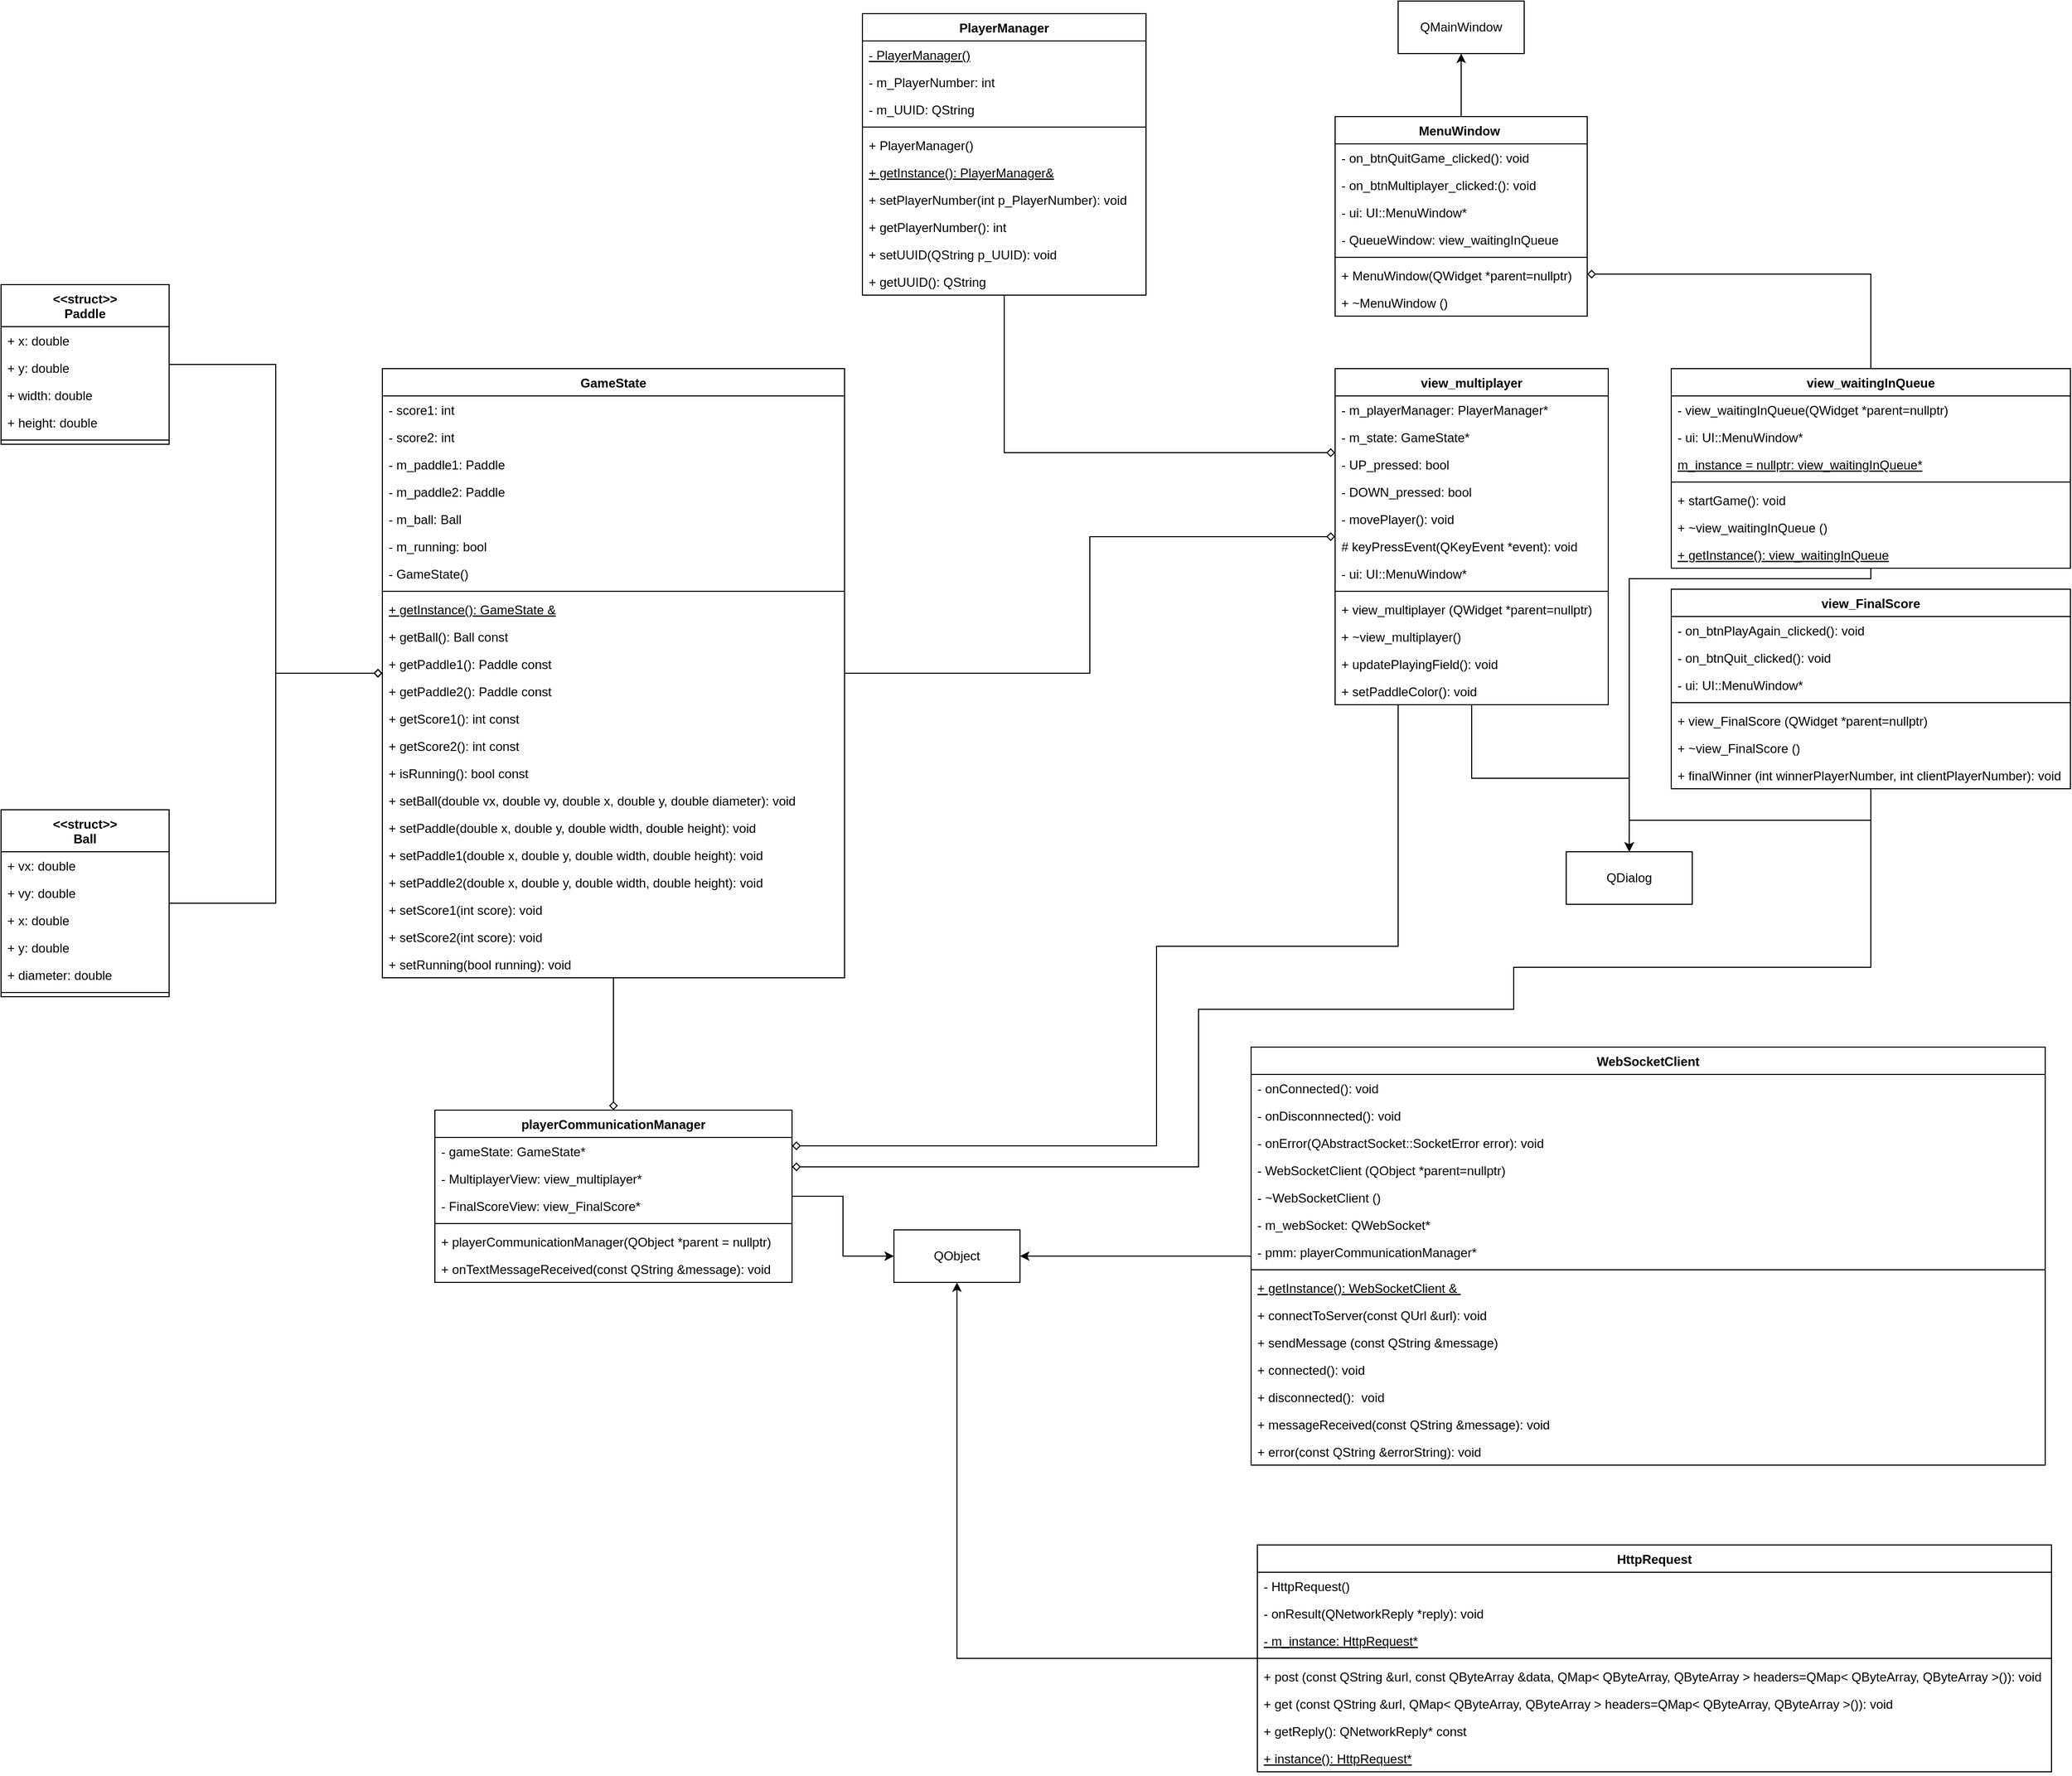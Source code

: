 <mxfile version="20.8.16" type="device"><diagram id="MP18VCLxFfBPVzHeUgNH" name="Seite-1"><mxGraphModel dx="5239" dy="5597" grid="1" gridSize="10" guides="1" tooltips="1" connect="1" arrows="1" fold="1" page="1" pageScale="1" pageWidth="827" pageHeight="1169" math="0" shadow="0"><root><mxCell id="0"/><mxCell id="1" parent="0"/><mxCell id="RMuAiVVjPHGUVaDekmuX-5" value="&lt;&lt;struct&gt;&gt;&#10;Ball" style="swimlane;fontStyle=1;align=center;verticalAlign=top;childLayout=stackLayout;horizontal=1;startSize=40;horizontalStack=0;resizeParent=1;resizeParentMax=0;resizeLast=0;collapsible=1;marginBottom=0;" parent="1" vertex="1"><mxGeometry x="-1420" y="-1570" width="160" height="178" as="geometry"/></mxCell><mxCell id="RMuAiVVjPHGUVaDekmuX-6" value="+ vx: double" style="text;strokeColor=none;fillColor=none;align=left;verticalAlign=top;spacingLeft=4;spacingRight=4;overflow=hidden;rotatable=0;points=[[0,0.5],[1,0.5]];portConstraint=eastwest;" parent="RMuAiVVjPHGUVaDekmuX-5" vertex="1"><mxGeometry y="40" width="160" height="26" as="geometry"/></mxCell><mxCell id="RMuAiVVjPHGUVaDekmuX-9" value="+ vy: double" style="text;strokeColor=none;fillColor=none;align=left;verticalAlign=top;spacingLeft=4;spacingRight=4;overflow=hidden;rotatable=0;points=[[0,0.5],[1,0.5]];portConstraint=eastwest;" parent="RMuAiVVjPHGUVaDekmuX-5" vertex="1"><mxGeometry y="66" width="160" height="26" as="geometry"/></mxCell><mxCell id="RMuAiVVjPHGUVaDekmuX-10" value="+ x: double" style="text;strokeColor=none;fillColor=none;align=left;verticalAlign=top;spacingLeft=4;spacingRight=4;overflow=hidden;rotatable=0;points=[[0,0.5],[1,0.5]];portConstraint=eastwest;" parent="RMuAiVVjPHGUVaDekmuX-5" vertex="1"><mxGeometry y="92" width="160" height="26" as="geometry"/></mxCell><mxCell id="RMuAiVVjPHGUVaDekmuX-11" value="+ y: double" style="text;strokeColor=none;fillColor=none;align=left;verticalAlign=top;spacingLeft=4;spacingRight=4;overflow=hidden;rotatable=0;points=[[0,0.5],[1,0.5]];portConstraint=eastwest;" parent="RMuAiVVjPHGUVaDekmuX-5" vertex="1"><mxGeometry y="118" width="160" height="26" as="geometry"/></mxCell><mxCell id="RMuAiVVjPHGUVaDekmuX-12" value="+ diameter: double" style="text;strokeColor=none;fillColor=none;align=left;verticalAlign=top;spacingLeft=4;spacingRight=4;overflow=hidden;rotatable=0;points=[[0,0.5],[1,0.5]];portConstraint=eastwest;" parent="RMuAiVVjPHGUVaDekmuX-5" vertex="1"><mxGeometry y="144" width="160" height="26" as="geometry"/></mxCell><mxCell id="RMuAiVVjPHGUVaDekmuX-7" value="" style="line;strokeWidth=1;fillColor=none;align=left;verticalAlign=middle;spacingTop=-1;spacingLeft=3;spacingRight=3;rotatable=0;labelPosition=right;points=[];portConstraint=eastwest;strokeColor=inherit;" parent="RMuAiVVjPHGUVaDekmuX-5" vertex="1"><mxGeometry y="170" width="160" height="8" as="geometry"/></mxCell><mxCell id="RMuAiVVjPHGUVaDekmuX-13" value="&lt;&lt;struct&gt;&gt;&#10;Paddle" style="swimlane;fontStyle=1;align=center;verticalAlign=top;childLayout=stackLayout;horizontal=1;startSize=40;horizontalStack=0;resizeParent=1;resizeParentMax=0;resizeLast=0;collapsible=1;marginBottom=0;" parent="1" vertex="1"><mxGeometry x="-1420" y="-2070" width="160" height="152" as="geometry"/></mxCell><mxCell id="RMuAiVVjPHGUVaDekmuX-14" value="+ x: double" style="text;strokeColor=none;fillColor=none;align=left;verticalAlign=top;spacingLeft=4;spacingRight=4;overflow=hidden;rotatable=0;points=[[0,0.5],[1,0.5]];portConstraint=eastwest;" parent="RMuAiVVjPHGUVaDekmuX-13" vertex="1"><mxGeometry y="40" width="160" height="26" as="geometry"/></mxCell><mxCell id="RMuAiVVjPHGUVaDekmuX-15" value="+ y: double" style="text;strokeColor=none;fillColor=none;align=left;verticalAlign=top;spacingLeft=4;spacingRight=4;overflow=hidden;rotatable=0;points=[[0,0.5],[1,0.5]];portConstraint=eastwest;" parent="RMuAiVVjPHGUVaDekmuX-13" vertex="1"><mxGeometry y="66" width="160" height="26" as="geometry"/></mxCell><mxCell id="RMuAiVVjPHGUVaDekmuX-16" value="+ width: double" style="text;strokeColor=none;fillColor=none;align=left;verticalAlign=top;spacingLeft=4;spacingRight=4;overflow=hidden;rotatable=0;points=[[0,0.5],[1,0.5]];portConstraint=eastwest;" parent="RMuAiVVjPHGUVaDekmuX-13" vertex="1"><mxGeometry y="92" width="160" height="26" as="geometry"/></mxCell><mxCell id="RMuAiVVjPHGUVaDekmuX-17" value="+ height: double" style="text;strokeColor=none;fillColor=none;align=left;verticalAlign=top;spacingLeft=4;spacingRight=4;overflow=hidden;rotatable=0;points=[[0,0.5],[1,0.5]];portConstraint=eastwest;" parent="RMuAiVVjPHGUVaDekmuX-13" vertex="1"><mxGeometry y="118" width="160" height="26" as="geometry"/></mxCell><mxCell id="RMuAiVVjPHGUVaDekmuX-19" value="" style="line;strokeWidth=1;fillColor=none;align=left;verticalAlign=middle;spacingTop=-1;spacingLeft=3;spacingRight=3;rotatable=0;labelPosition=right;points=[];portConstraint=eastwest;strokeColor=inherit;" parent="RMuAiVVjPHGUVaDekmuX-13" vertex="1"><mxGeometry y="144" width="160" height="8" as="geometry"/></mxCell><mxCell id="aPq4qUfqMGMxhTdIUyQj-11" style="edgeStyle=orthogonalEdgeStyle;rounded=0;orthogonalLoop=1;jettySize=auto;html=1;startArrow=diamond;startFill=0;endArrow=none;endFill=0;" edge="1" parent="1" source="RMuAiVVjPHGUVaDekmuX-20" target="RMuAiVVjPHGUVaDekmuX-13"><mxGeometry relative="1" as="geometry"/></mxCell><mxCell id="aPq4qUfqMGMxhTdIUyQj-12" style="edgeStyle=orthogonalEdgeStyle;rounded=0;orthogonalLoop=1;jettySize=auto;html=1;startArrow=diamond;startFill=0;endArrow=none;endFill=0;" edge="1" parent="1" source="RMuAiVVjPHGUVaDekmuX-20" target="RMuAiVVjPHGUVaDekmuX-5"><mxGeometry relative="1" as="geometry"/></mxCell><mxCell id="aPq4qUfqMGMxhTdIUyQj-18" style="edgeStyle=orthogonalEdgeStyle;rounded=0;orthogonalLoop=1;jettySize=auto;html=1;startArrow=none;startFill=0;endArrow=diamond;endFill=0;" edge="1" parent="1" source="RMuAiVVjPHGUVaDekmuX-20" target="RMuAiVVjPHGUVaDekmuX-163"><mxGeometry relative="1" as="geometry"/></mxCell><mxCell id="aPq4qUfqMGMxhTdIUyQj-19" style="edgeStyle=orthogonalEdgeStyle;rounded=0;orthogonalLoop=1;jettySize=auto;html=1;startArrow=none;startFill=0;endArrow=diamond;endFill=0;" edge="1" parent="1" source="RMuAiVVjPHGUVaDekmuX-20" target="RMuAiVVjPHGUVaDekmuX-59"><mxGeometry relative="1" as="geometry"/></mxCell><mxCell id="RMuAiVVjPHGUVaDekmuX-20" value="GameState" style="swimlane;fontStyle=1;align=center;verticalAlign=top;childLayout=stackLayout;horizontal=1;startSize=26;horizontalStack=0;resizeParent=1;resizeParentMax=0;resizeLast=0;collapsible=1;marginBottom=0;" parent="1" vertex="1"><mxGeometry x="-1057" y="-1990" width="440" height="580" as="geometry"/></mxCell><mxCell id="RMuAiVVjPHGUVaDekmuX-21" value="- score1: int" style="text;strokeColor=none;fillColor=none;align=left;verticalAlign=top;spacingLeft=4;spacingRight=4;overflow=hidden;rotatable=0;points=[[0,0.5],[1,0.5]];portConstraint=eastwest;" parent="RMuAiVVjPHGUVaDekmuX-20" vertex="1"><mxGeometry y="26" width="440" height="26" as="geometry"/></mxCell><mxCell id="RMuAiVVjPHGUVaDekmuX-22" value="- score2: int" style="text;strokeColor=none;fillColor=none;align=left;verticalAlign=top;spacingLeft=4;spacingRight=4;overflow=hidden;rotatable=0;points=[[0,0.5],[1,0.5]];portConstraint=eastwest;" parent="RMuAiVVjPHGUVaDekmuX-20" vertex="1"><mxGeometry y="52" width="440" height="26" as="geometry"/></mxCell><mxCell id="RMuAiVVjPHGUVaDekmuX-191" value="- m_paddle1: Paddle" style="text;strokeColor=none;fillColor=none;align=left;verticalAlign=top;spacingLeft=4;spacingRight=4;overflow=hidden;rotatable=0;points=[[0,0.5],[1,0.5]];portConstraint=eastwest;" parent="RMuAiVVjPHGUVaDekmuX-20" vertex="1"><mxGeometry y="78" width="440" height="26" as="geometry"/></mxCell><mxCell id="RMuAiVVjPHGUVaDekmuX-192" value="- m_paddle2: Paddle" style="text;strokeColor=none;fillColor=none;align=left;verticalAlign=top;spacingLeft=4;spacingRight=4;overflow=hidden;rotatable=0;points=[[0,0.5],[1,0.5]];portConstraint=eastwest;" parent="RMuAiVVjPHGUVaDekmuX-20" vertex="1"><mxGeometry y="104" width="440" height="26" as="geometry"/></mxCell><mxCell id="RMuAiVVjPHGUVaDekmuX-193" value="- m_ball: Ball" style="text;strokeColor=none;fillColor=none;align=left;verticalAlign=top;spacingLeft=4;spacingRight=4;overflow=hidden;rotatable=0;points=[[0,0.5],[1,0.5]];portConstraint=eastwest;" parent="RMuAiVVjPHGUVaDekmuX-20" vertex="1"><mxGeometry y="130" width="440" height="26" as="geometry"/></mxCell><mxCell id="RMuAiVVjPHGUVaDekmuX-23" value="- m_running: bool" style="text;strokeColor=none;fillColor=none;align=left;verticalAlign=top;spacingLeft=4;spacingRight=4;overflow=hidden;rotatable=0;points=[[0,0.5],[1,0.5]];portConstraint=eastwest;" parent="RMuAiVVjPHGUVaDekmuX-20" vertex="1"><mxGeometry y="156" width="440" height="26" as="geometry"/></mxCell><mxCell id="RMuAiVVjPHGUVaDekmuX-103" value="- GameState()" style="text;strokeColor=none;fillColor=none;align=left;verticalAlign=top;spacingLeft=4;spacingRight=4;overflow=hidden;rotatable=0;points=[[0,0.5],[1,0.5]];portConstraint=eastwest;" parent="RMuAiVVjPHGUVaDekmuX-20" vertex="1"><mxGeometry y="182" width="440" height="26" as="geometry"/></mxCell><mxCell id="RMuAiVVjPHGUVaDekmuX-25" value="" style="line;strokeWidth=1;fillColor=none;align=left;verticalAlign=middle;spacingTop=-1;spacingLeft=3;spacingRight=3;rotatable=0;labelPosition=right;points=[];portConstraint=eastwest;strokeColor=inherit;" parent="RMuAiVVjPHGUVaDekmuX-20" vertex="1"><mxGeometry y="208" width="440" height="8" as="geometry"/></mxCell><mxCell id="RMuAiVVjPHGUVaDekmuX-27" value="+ getInstance(): GameState &amp;&#10;" style="text;strokeColor=none;fillColor=none;align=left;verticalAlign=top;spacingLeft=4;spacingRight=4;overflow=hidden;rotatable=0;points=[[0,0.5],[1,0.5]];portConstraint=eastwest;fontStyle=4" parent="RMuAiVVjPHGUVaDekmuX-20" vertex="1"><mxGeometry y="216" width="440" height="26" as="geometry"/></mxCell><mxCell id="RMuAiVVjPHGUVaDekmuX-28" value="+ getBall(): Ball const" style="text;strokeColor=none;fillColor=none;align=left;verticalAlign=top;spacingLeft=4;spacingRight=4;overflow=hidden;rotatable=0;points=[[0,0.5],[1,0.5]];portConstraint=eastwest;" parent="RMuAiVVjPHGUVaDekmuX-20" vertex="1"><mxGeometry y="242" width="440" height="26" as="geometry"/></mxCell><mxCell id="RMuAiVVjPHGUVaDekmuX-29" value="+ getPaddle1(): Paddle const" style="text;strokeColor=none;fillColor=none;align=left;verticalAlign=top;spacingLeft=4;spacingRight=4;overflow=hidden;rotatable=0;points=[[0,0.5],[1,0.5]];portConstraint=eastwest;" parent="RMuAiVVjPHGUVaDekmuX-20" vertex="1"><mxGeometry y="268" width="440" height="26" as="geometry"/></mxCell><mxCell id="RMuAiVVjPHGUVaDekmuX-30" value="+ getPaddle2(): Paddle const" style="text;strokeColor=none;fillColor=none;align=left;verticalAlign=top;spacingLeft=4;spacingRight=4;overflow=hidden;rotatable=0;points=[[0,0.5],[1,0.5]];portConstraint=eastwest;" parent="RMuAiVVjPHGUVaDekmuX-20" vertex="1"><mxGeometry y="294" width="440" height="26" as="geometry"/></mxCell><mxCell id="RMuAiVVjPHGUVaDekmuX-31" value="+ getScore1(): int const" style="text;strokeColor=none;fillColor=none;align=left;verticalAlign=top;spacingLeft=4;spacingRight=4;overflow=hidden;rotatable=0;points=[[0,0.5],[1,0.5]];portConstraint=eastwest;" parent="RMuAiVVjPHGUVaDekmuX-20" vertex="1"><mxGeometry y="320" width="440" height="26" as="geometry"/></mxCell><mxCell id="RMuAiVVjPHGUVaDekmuX-32" value="+ getScore2(): int const" style="text;strokeColor=none;fillColor=none;align=left;verticalAlign=top;spacingLeft=4;spacingRight=4;overflow=hidden;rotatable=0;points=[[0,0.5],[1,0.5]];portConstraint=eastwest;" parent="RMuAiVVjPHGUVaDekmuX-20" vertex="1"><mxGeometry y="346" width="440" height="26" as="geometry"/></mxCell><mxCell id="RMuAiVVjPHGUVaDekmuX-33" value="+ isRunning(): bool const" style="text;strokeColor=none;fillColor=none;align=left;verticalAlign=top;spacingLeft=4;spacingRight=4;overflow=hidden;rotatable=0;points=[[0,0.5],[1,0.5]];portConstraint=eastwest;" parent="RMuAiVVjPHGUVaDekmuX-20" vertex="1"><mxGeometry y="372" width="440" height="26" as="geometry"/></mxCell><mxCell id="RMuAiVVjPHGUVaDekmuX-34" value="+ setBall(double vx, double vy, double x, double y, double diameter): void" style="text;strokeColor=none;fillColor=none;align=left;verticalAlign=top;spacingLeft=4;spacingRight=4;overflow=hidden;rotatable=0;points=[[0,0.5],[1,0.5]];portConstraint=eastwest;" parent="RMuAiVVjPHGUVaDekmuX-20" vertex="1"><mxGeometry y="398" width="440" height="26" as="geometry"/></mxCell><mxCell id="RMuAiVVjPHGUVaDekmuX-35" value="+ setPaddle(double x, double y, double width, double height): void" style="text;strokeColor=none;fillColor=none;align=left;verticalAlign=top;spacingLeft=4;spacingRight=4;overflow=hidden;rotatable=0;points=[[0,0.5],[1,0.5]];portConstraint=eastwest;" parent="RMuAiVVjPHGUVaDekmuX-20" vertex="1"><mxGeometry y="424" width="440" height="26" as="geometry"/></mxCell><mxCell id="RMuAiVVjPHGUVaDekmuX-36" value="+ setPaddle1(double x, double y, double width, double height): void" style="text;strokeColor=none;fillColor=none;align=left;verticalAlign=top;spacingLeft=4;spacingRight=4;overflow=hidden;rotatable=0;points=[[0,0.5],[1,0.5]];portConstraint=eastwest;" parent="RMuAiVVjPHGUVaDekmuX-20" vertex="1"><mxGeometry y="450" width="440" height="26" as="geometry"/></mxCell><mxCell id="RMuAiVVjPHGUVaDekmuX-37" value="+ setPaddle2(double x, double y, double width, double height): void" style="text;strokeColor=none;fillColor=none;align=left;verticalAlign=top;spacingLeft=4;spacingRight=4;overflow=hidden;rotatable=0;points=[[0,0.5],[1,0.5]];portConstraint=eastwest;" parent="RMuAiVVjPHGUVaDekmuX-20" vertex="1"><mxGeometry y="476" width="440" height="26" as="geometry"/></mxCell><mxCell id="RMuAiVVjPHGUVaDekmuX-38" value="+ setScore1(int score): void" style="text;strokeColor=none;fillColor=none;align=left;verticalAlign=top;spacingLeft=4;spacingRight=4;overflow=hidden;rotatable=0;points=[[0,0.5],[1,0.5]];portConstraint=eastwest;" parent="RMuAiVVjPHGUVaDekmuX-20" vertex="1"><mxGeometry y="502" width="440" height="26" as="geometry"/></mxCell><mxCell id="RMuAiVVjPHGUVaDekmuX-39" value="+ setScore2(int score): void" style="text;strokeColor=none;fillColor=none;align=left;verticalAlign=top;spacingLeft=4;spacingRight=4;overflow=hidden;rotatable=0;points=[[0,0.5],[1,0.5]];portConstraint=eastwest;" parent="RMuAiVVjPHGUVaDekmuX-20" vertex="1"><mxGeometry y="528" width="440" height="26" as="geometry"/></mxCell><mxCell id="RMuAiVVjPHGUVaDekmuX-58" value="+ setRunning(bool running): void" style="text;strokeColor=none;fillColor=none;align=left;verticalAlign=top;spacingLeft=4;spacingRight=4;overflow=hidden;rotatable=0;points=[[0,0.5],[1,0.5]];portConstraint=eastwest;" parent="RMuAiVVjPHGUVaDekmuX-20" vertex="1"><mxGeometry y="554" width="440" height="26" as="geometry"/></mxCell><mxCell id="aPq4qUfqMGMxhTdIUyQj-6" style="edgeStyle=orthogonalEdgeStyle;rounded=0;orthogonalLoop=1;jettySize=auto;html=1;" edge="1" parent="1" source="RMuAiVVjPHGUVaDekmuX-59" target="aPq4qUfqMGMxhTdIUyQj-1"><mxGeometry relative="1" as="geometry"/></mxCell><mxCell id="RMuAiVVjPHGUVaDekmuX-59" value="playerCommunicationManager" style="swimlane;fontStyle=1;align=center;verticalAlign=top;childLayout=stackLayout;horizontal=1;startSize=26;horizontalStack=0;resizeParent=1;resizeParentMax=0;resizeLast=0;collapsible=1;marginBottom=0;" parent="1" vertex="1"><mxGeometry x="-1007" y="-1284" width="340" height="164" as="geometry"/></mxCell><mxCell id="RMuAiVVjPHGUVaDekmuX-60" value="- gameState: GameState*" style="text;strokeColor=none;fillColor=none;align=left;verticalAlign=top;spacingLeft=4;spacingRight=4;overflow=hidden;rotatable=0;points=[[0,0.5],[1,0.5]];portConstraint=eastwest;" parent="RMuAiVVjPHGUVaDekmuX-59" vertex="1"><mxGeometry y="26" width="340" height="26" as="geometry"/></mxCell><mxCell id="RMuAiVVjPHGUVaDekmuX-61" value="- MultiplayerView: view_multiplayer*" style="text;strokeColor=none;fillColor=none;align=left;verticalAlign=top;spacingLeft=4;spacingRight=4;overflow=hidden;rotatable=0;points=[[0,0.5],[1,0.5]];portConstraint=eastwest;" parent="RMuAiVVjPHGUVaDekmuX-59" vertex="1"><mxGeometry y="52" width="340" height="26" as="geometry"/></mxCell><mxCell id="RMuAiVVjPHGUVaDekmuX-62" value="- FinalScoreView: view_FinalScore*" style="text;strokeColor=none;fillColor=none;align=left;verticalAlign=top;spacingLeft=4;spacingRight=4;overflow=hidden;rotatable=0;points=[[0,0.5],[1,0.5]];portConstraint=eastwest;" parent="RMuAiVVjPHGUVaDekmuX-59" vertex="1"><mxGeometry y="78" width="340" height="26" as="geometry"/></mxCell><mxCell id="RMuAiVVjPHGUVaDekmuX-63" value="" style="line;strokeWidth=1;fillColor=none;align=left;verticalAlign=middle;spacingTop=-1;spacingLeft=3;spacingRight=3;rotatable=0;labelPosition=right;points=[];portConstraint=eastwest;strokeColor=inherit;" parent="RMuAiVVjPHGUVaDekmuX-59" vertex="1"><mxGeometry y="104" width="340" height="8" as="geometry"/></mxCell><mxCell id="RMuAiVVjPHGUVaDekmuX-76" value="+ playerCommunicationManager(QObject *parent = nullptr) " style="text;strokeColor=none;fillColor=none;align=left;verticalAlign=top;spacingLeft=4;spacingRight=4;overflow=hidden;rotatable=0;points=[[0,0.5],[1,0.5]];portConstraint=eastwest;" parent="RMuAiVVjPHGUVaDekmuX-59" vertex="1"><mxGeometry y="112" width="340" height="26" as="geometry"/></mxCell><mxCell id="RMuAiVVjPHGUVaDekmuX-77" value="+ onTextMessageReceived(const QString &amp;message): void " style="text;strokeColor=none;fillColor=none;align=left;verticalAlign=top;spacingLeft=4;spacingRight=4;overflow=hidden;rotatable=0;points=[[0,0.5],[1,0.5]];portConstraint=eastwest;" parent="RMuAiVVjPHGUVaDekmuX-59" vertex="1"><mxGeometry y="138" width="340" height="26" as="geometry"/></mxCell><mxCell id="aPq4qUfqMGMxhTdIUyQj-22" style="edgeStyle=orthogonalEdgeStyle;rounded=0;orthogonalLoop=1;jettySize=auto;html=1;startArrow=none;startFill=0;endArrow=diamond;endFill=0;" edge="1" parent="1" source="RMuAiVVjPHGUVaDekmuX-78" target="RMuAiVVjPHGUVaDekmuX-163"><mxGeometry relative="1" as="geometry"><Array as="points"><mxPoint x="-465" y="-1910"/></Array></mxGeometry></mxCell><mxCell id="RMuAiVVjPHGUVaDekmuX-78" value="PlayerManager" style="swimlane;fontStyle=1;align=center;verticalAlign=top;childLayout=stackLayout;horizontal=1;startSize=26;horizontalStack=0;resizeParent=1;resizeParentMax=0;resizeLast=0;collapsible=1;marginBottom=0;" parent="1" vertex="1"><mxGeometry x="-600" y="-2328" width="270" height="268" as="geometry"/></mxCell><mxCell id="RMuAiVVjPHGUVaDekmuX-106" value="- PlayerManager()" style="text;strokeColor=none;fillColor=none;align=left;verticalAlign=top;spacingLeft=4;spacingRight=4;overflow=hidden;rotatable=0;points=[[0,0.5],[1,0.5]];portConstraint=eastwest;fontStyle=4" parent="RMuAiVVjPHGUVaDekmuX-78" vertex="1"><mxGeometry y="26" width="270" height="26" as="geometry"/></mxCell><mxCell id="RMuAiVVjPHGUVaDekmuX-79" value="- m_PlayerNumber: int" style="text;strokeColor=none;fillColor=none;align=left;verticalAlign=top;spacingLeft=4;spacingRight=4;overflow=hidden;rotatable=0;points=[[0,0.5],[1,0.5]];portConstraint=eastwest;" parent="RMuAiVVjPHGUVaDekmuX-78" vertex="1"><mxGeometry y="52" width="270" height="26" as="geometry"/></mxCell><mxCell id="RMuAiVVjPHGUVaDekmuX-80" value="- m_UUID: QString" style="text;strokeColor=none;fillColor=none;align=left;verticalAlign=top;spacingLeft=4;spacingRight=4;overflow=hidden;rotatable=0;points=[[0,0.5],[1,0.5]];portConstraint=eastwest;" parent="RMuAiVVjPHGUVaDekmuX-78" vertex="1"><mxGeometry y="78" width="270" height="26" as="geometry"/></mxCell><mxCell id="RMuAiVVjPHGUVaDekmuX-82" value="" style="line;strokeWidth=1;fillColor=none;align=left;verticalAlign=middle;spacingTop=-1;spacingLeft=3;spacingRight=3;rotatable=0;labelPosition=right;points=[];portConstraint=eastwest;strokeColor=inherit;" parent="RMuAiVVjPHGUVaDekmuX-78" vertex="1"><mxGeometry y="104" width="270" height="8" as="geometry"/></mxCell><mxCell id="RMuAiVVjPHGUVaDekmuX-83" value="+ PlayerManager()" style="text;strokeColor=none;fillColor=none;align=left;verticalAlign=top;spacingLeft=4;spacingRight=4;overflow=hidden;rotatable=0;points=[[0,0.5],[1,0.5]];portConstraint=eastwest;" parent="RMuAiVVjPHGUVaDekmuX-78" vertex="1"><mxGeometry y="112" width="270" height="26" as="geometry"/></mxCell><mxCell id="RMuAiVVjPHGUVaDekmuX-84" value="+ getInstance(): PlayerManager&amp;" style="text;strokeColor=none;fillColor=none;align=left;verticalAlign=top;spacingLeft=4;spacingRight=4;overflow=hidden;rotatable=0;points=[[0,0.5],[1,0.5]];portConstraint=eastwest;fontStyle=4" parent="RMuAiVVjPHGUVaDekmuX-78" vertex="1"><mxGeometry y="138" width="270" height="26" as="geometry"/></mxCell><mxCell id="RMuAiVVjPHGUVaDekmuX-85" value="+ setPlayerNumber(int p_PlayerNumber): void" style="text;strokeColor=none;fillColor=none;align=left;verticalAlign=top;spacingLeft=4;spacingRight=4;overflow=hidden;rotatable=0;points=[[0,0.5],[1,0.5]];portConstraint=eastwest;" parent="RMuAiVVjPHGUVaDekmuX-78" vertex="1"><mxGeometry y="164" width="270" height="26" as="geometry"/></mxCell><mxCell id="RMuAiVVjPHGUVaDekmuX-87" value="+ getPlayerNumber(): int" style="text;strokeColor=none;fillColor=none;align=left;verticalAlign=top;spacingLeft=4;spacingRight=4;overflow=hidden;rotatable=0;points=[[0,0.5],[1,0.5]];portConstraint=eastwest;" parent="RMuAiVVjPHGUVaDekmuX-78" vertex="1"><mxGeometry y="190" width="270" height="26" as="geometry"/></mxCell><mxCell id="RMuAiVVjPHGUVaDekmuX-88" value="+ setUUID(QString p_UUID): void" style="text;strokeColor=none;fillColor=none;align=left;verticalAlign=top;spacingLeft=4;spacingRight=4;overflow=hidden;rotatable=0;points=[[0,0.5],[1,0.5]];portConstraint=eastwest;" parent="RMuAiVVjPHGUVaDekmuX-78" vertex="1"><mxGeometry y="216" width="270" height="26" as="geometry"/></mxCell><mxCell id="RMuAiVVjPHGUVaDekmuX-89" value="+ getUUID(): QString" style="text;strokeColor=none;fillColor=none;align=left;verticalAlign=top;spacingLeft=4;spacingRight=4;overflow=hidden;rotatable=0;points=[[0,0.5],[1,0.5]];portConstraint=eastwest;" parent="RMuAiVVjPHGUVaDekmuX-78" vertex="1"><mxGeometry y="242" width="270" height="26" as="geometry"/></mxCell><mxCell id="aPq4qUfqMGMxhTdIUyQj-5" style="edgeStyle=orthogonalEdgeStyle;rounded=0;orthogonalLoop=1;jettySize=auto;html=1;" edge="1" parent="1" source="RMuAiVVjPHGUVaDekmuX-91" target="aPq4qUfqMGMxhTdIUyQj-1"><mxGeometry relative="1" as="geometry"/></mxCell><mxCell id="RMuAiVVjPHGUVaDekmuX-91" value="HttpRequest" style="swimlane;fontStyle=1;align=center;verticalAlign=top;childLayout=stackLayout;horizontal=1;startSize=26;horizontalStack=0;resizeParent=1;resizeParentMax=0;resizeLast=0;collapsible=1;marginBottom=0;" parent="1" vertex="1"><mxGeometry x="-224" y="-870" width="756" height="216" as="geometry"/></mxCell><mxCell id="RMuAiVVjPHGUVaDekmuX-93" value="- HttpRequest()" style="text;strokeColor=none;fillColor=none;align=left;verticalAlign=top;spacingLeft=4;spacingRight=4;overflow=hidden;rotatable=0;points=[[0,0.5],[1,0.5]];portConstraint=eastwest;" parent="RMuAiVVjPHGUVaDekmuX-91" vertex="1"><mxGeometry y="26" width="756" height="26" as="geometry"/></mxCell><mxCell id="RMuAiVVjPHGUVaDekmuX-101" value="- onResult(QNetworkReply *reply): void" style="text;strokeColor=none;fillColor=none;align=left;verticalAlign=top;spacingLeft=4;spacingRight=4;overflow=hidden;rotatable=0;points=[[0,0.5],[1,0.5]];portConstraint=eastwest;" parent="RMuAiVVjPHGUVaDekmuX-91" vertex="1"><mxGeometry y="52" width="756" height="26" as="geometry"/></mxCell><mxCell id="RMuAiVVjPHGUVaDekmuX-105" value="- m_instance: HttpRequest*" style="text;strokeColor=none;fillColor=none;align=left;verticalAlign=top;spacingLeft=4;spacingRight=4;overflow=hidden;rotatable=0;points=[[0,0.5],[1,0.5]];portConstraint=eastwest;fontStyle=4" parent="RMuAiVVjPHGUVaDekmuX-91" vertex="1"><mxGeometry y="78" width="756" height="26" as="geometry"/></mxCell><mxCell id="RMuAiVVjPHGUVaDekmuX-94" value="" style="line;strokeWidth=1;fillColor=none;align=left;verticalAlign=middle;spacingTop=-1;spacingLeft=3;spacingRight=3;rotatable=0;labelPosition=right;points=[];portConstraint=eastwest;strokeColor=inherit;" parent="RMuAiVVjPHGUVaDekmuX-91" vertex="1"><mxGeometry y="104" width="756" height="8" as="geometry"/></mxCell><mxCell id="RMuAiVVjPHGUVaDekmuX-95" value="+ post (const QString &amp;url, const QByteArray &amp;data, QMap&lt; QByteArray, QByteArray &gt; headers=QMap&lt; QByteArray, QByteArray &gt;()): void" style="text;strokeColor=none;fillColor=none;align=left;verticalAlign=top;spacingLeft=4;spacingRight=4;overflow=hidden;rotatable=0;points=[[0,0.5],[1,0.5]];portConstraint=eastwest;" parent="RMuAiVVjPHGUVaDekmuX-91" vertex="1"><mxGeometry y="112" width="756" height="26" as="geometry"/></mxCell><mxCell id="RMuAiVVjPHGUVaDekmuX-96" value="+ get (const QString &amp;url, QMap&lt; QByteArray, QByteArray &gt; headers=QMap&lt; QByteArray, QByteArray &gt;()): void" style="text;strokeColor=none;fillColor=none;align=left;verticalAlign=top;spacingLeft=4;spacingRight=4;overflow=hidden;rotatable=0;points=[[0,0.5],[1,0.5]];portConstraint=eastwest;fontStyle=0" parent="RMuAiVVjPHGUVaDekmuX-91" vertex="1"><mxGeometry y="138" width="756" height="26" as="geometry"/></mxCell><mxCell id="RMuAiVVjPHGUVaDekmuX-97" value="+ getReply(): QNetworkReply* const" style="text;strokeColor=none;fillColor=none;align=left;verticalAlign=top;spacingLeft=4;spacingRight=4;overflow=hidden;rotatable=0;points=[[0,0.5],[1,0.5]];portConstraint=eastwest;" parent="RMuAiVVjPHGUVaDekmuX-91" vertex="1"><mxGeometry y="164" width="756" height="26" as="geometry"/></mxCell><mxCell id="RMuAiVVjPHGUVaDekmuX-99" value="+ instance(): HttpRequest*" style="text;strokeColor=none;fillColor=none;align=left;verticalAlign=top;spacingLeft=4;spacingRight=4;overflow=hidden;rotatable=0;points=[[0,0.5],[1,0.5]];portConstraint=eastwest;fontStyle=4" parent="RMuAiVVjPHGUVaDekmuX-91" vertex="1"><mxGeometry y="190" width="756" height="26" as="geometry"/></mxCell><mxCell id="aPq4qUfqMGMxhTdIUyQj-4" style="edgeStyle=orthogonalEdgeStyle;rounded=0;orthogonalLoop=1;jettySize=auto;html=1;" edge="1" parent="1" source="RMuAiVVjPHGUVaDekmuX-115" target="aPq4qUfqMGMxhTdIUyQj-1"><mxGeometry relative="1" as="geometry"/></mxCell><mxCell id="RMuAiVVjPHGUVaDekmuX-115" value="WebSocketClient" style="swimlane;fontStyle=1;align=center;verticalAlign=top;childLayout=stackLayout;horizontal=1;startSize=26;horizontalStack=0;resizeParent=1;resizeParentMax=0;resizeLast=0;collapsible=1;marginBottom=0;" parent="1" vertex="1"><mxGeometry x="-230" y="-1344" width="756" height="398" as="geometry"/></mxCell><mxCell id="RMuAiVVjPHGUVaDekmuX-116" value="- onConnected(): void" style="text;strokeColor=none;fillColor=none;align=left;verticalAlign=top;spacingLeft=4;spacingRight=4;overflow=hidden;rotatable=0;points=[[0,0.5],[1,0.5]];portConstraint=eastwest;" parent="RMuAiVVjPHGUVaDekmuX-115" vertex="1"><mxGeometry y="26" width="756" height="26" as="geometry"/></mxCell><mxCell id="RMuAiVVjPHGUVaDekmuX-117" value="- onDisconnnected(): void" style="text;strokeColor=none;fillColor=none;align=left;verticalAlign=top;spacingLeft=4;spacingRight=4;overflow=hidden;rotatable=0;points=[[0,0.5],[1,0.5]];portConstraint=eastwest;" parent="RMuAiVVjPHGUVaDekmuX-115" vertex="1"><mxGeometry y="52" width="756" height="26" as="geometry"/></mxCell><mxCell id="RMuAiVVjPHGUVaDekmuX-118" value="- onError(QAbstractSocket::SocketError error): void" style="text;strokeColor=none;fillColor=none;align=left;verticalAlign=top;spacingLeft=4;spacingRight=4;overflow=hidden;rotatable=0;points=[[0,0.5],[1,0.5]];portConstraint=eastwest;fontStyle=0" parent="RMuAiVVjPHGUVaDekmuX-115" vertex="1"><mxGeometry y="78" width="756" height="26" as="geometry"/></mxCell><mxCell id="RMuAiVVjPHGUVaDekmuX-124" value="- WebSocketClient (QObject *parent=nullptr)" style="text;strokeColor=none;fillColor=none;align=left;verticalAlign=top;spacingLeft=4;spacingRight=4;overflow=hidden;rotatable=0;points=[[0,0.5],[1,0.5]];portConstraint=eastwest;fontStyle=0" parent="RMuAiVVjPHGUVaDekmuX-115" vertex="1"><mxGeometry y="104" width="756" height="26" as="geometry"/></mxCell><mxCell id="RMuAiVVjPHGUVaDekmuX-125" value="- ~WebSocketClient ()" style="text;strokeColor=none;fillColor=none;align=left;verticalAlign=top;spacingLeft=4;spacingRight=4;overflow=hidden;rotatable=0;points=[[0,0.5],[1,0.5]];portConstraint=eastwest;fontStyle=0" parent="RMuAiVVjPHGUVaDekmuX-115" vertex="1"><mxGeometry y="130" width="756" height="26" as="geometry"/></mxCell><mxCell id="RMuAiVVjPHGUVaDekmuX-129" value="- m_webSocket: QWebSocket*" style="text;strokeColor=none;fillColor=none;align=left;verticalAlign=top;spacingLeft=4;spacingRight=4;overflow=hidden;rotatable=0;points=[[0,0.5],[1,0.5]];portConstraint=eastwest;fontStyle=0" parent="RMuAiVVjPHGUVaDekmuX-115" vertex="1"><mxGeometry y="156" width="756" height="26" as="geometry"/></mxCell><mxCell id="RMuAiVVjPHGUVaDekmuX-130" value="- pmm: playerCommunicationManager*" style="text;strokeColor=none;fillColor=none;align=left;verticalAlign=top;spacingLeft=4;spacingRight=4;overflow=hidden;rotatable=0;points=[[0,0.5],[1,0.5]];portConstraint=eastwest;fontStyle=0" parent="RMuAiVVjPHGUVaDekmuX-115" vertex="1"><mxGeometry y="182" width="756" height="26" as="geometry"/></mxCell><mxCell id="RMuAiVVjPHGUVaDekmuX-119" value="" style="line;strokeWidth=1;fillColor=none;align=left;verticalAlign=middle;spacingTop=-1;spacingLeft=3;spacingRight=3;rotatable=0;labelPosition=right;points=[];portConstraint=eastwest;strokeColor=inherit;" parent="RMuAiVVjPHGUVaDekmuX-115" vertex="1"><mxGeometry y="208" width="756" height="8" as="geometry"/></mxCell><mxCell id="RMuAiVVjPHGUVaDekmuX-120" value="+ getInstance(): WebSocketClient &amp; " style="text;strokeColor=none;fillColor=none;align=left;verticalAlign=top;spacingLeft=4;spacingRight=4;overflow=hidden;rotatable=0;points=[[0,0.5],[1,0.5]];portConstraint=eastwest;fontStyle=4" parent="RMuAiVVjPHGUVaDekmuX-115" vertex="1"><mxGeometry y="216" width="756" height="26" as="geometry"/></mxCell><mxCell id="RMuAiVVjPHGUVaDekmuX-121" value="+ connectToServer(const QUrl &amp;url): void" style="text;strokeColor=none;fillColor=none;align=left;verticalAlign=top;spacingLeft=4;spacingRight=4;overflow=hidden;rotatable=0;points=[[0,0.5],[1,0.5]];portConstraint=eastwest;fontStyle=0" parent="RMuAiVVjPHGUVaDekmuX-115" vertex="1"><mxGeometry y="242" width="756" height="26" as="geometry"/></mxCell><mxCell id="RMuAiVVjPHGUVaDekmuX-122" value="+ sendMessage (const QString &amp;message)" style="text;strokeColor=none;fillColor=none;align=left;verticalAlign=top;spacingLeft=4;spacingRight=4;overflow=hidden;rotatable=0;points=[[0,0.5],[1,0.5]];portConstraint=eastwest;" parent="RMuAiVVjPHGUVaDekmuX-115" vertex="1"><mxGeometry y="268" width="756" height="26" as="geometry"/></mxCell><mxCell id="RMuAiVVjPHGUVaDekmuX-123" value="+ connected(): void" style="text;strokeColor=none;fillColor=none;align=left;verticalAlign=top;spacingLeft=4;spacingRight=4;overflow=hidden;rotatable=0;points=[[0,0.5],[1,0.5]];portConstraint=eastwest;fontStyle=0" parent="RMuAiVVjPHGUVaDekmuX-115" vertex="1"><mxGeometry y="294" width="756" height="26" as="geometry"/></mxCell><mxCell id="RMuAiVVjPHGUVaDekmuX-126" value="+ disconnected():  void" style="text;strokeColor=none;fillColor=none;align=left;verticalAlign=top;spacingLeft=4;spacingRight=4;overflow=hidden;rotatable=0;points=[[0,0.5],[1,0.5]];portConstraint=eastwest;fontStyle=0" parent="RMuAiVVjPHGUVaDekmuX-115" vertex="1"><mxGeometry y="320" width="756" height="26" as="geometry"/></mxCell><mxCell id="RMuAiVVjPHGUVaDekmuX-127" value="+ messageReceived(const QString &amp;message): void" style="text;strokeColor=none;fillColor=none;align=left;verticalAlign=top;spacingLeft=4;spacingRight=4;overflow=hidden;rotatable=0;points=[[0,0.5],[1,0.5]];portConstraint=eastwest;fontStyle=0" parent="RMuAiVVjPHGUVaDekmuX-115" vertex="1"><mxGeometry y="346" width="756" height="26" as="geometry"/></mxCell><mxCell id="RMuAiVVjPHGUVaDekmuX-128" value="+ error(const QString &amp;errorString): void" style="text;strokeColor=none;fillColor=none;align=left;verticalAlign=top;spacingLeft=4;spacingRight=4;overflow=hidden;rotatable=0;points=[[0,0.5],[1,0.5]];portConstraint=eastwest;fontStyle=0" parent="RMuAiVVjPHGUVaDekmuX-115" vertex="1"><mxGeometry y="372" width="756" height="26" as="geometry"/></mxCell><mxCell id="aPq4qUfqMGMxhTdIUyQj-3" style="edgeStyle=orthogonalEdgeStyle;rounded=0;orthogonalLoop=1;jettySize=auto;html=1;" edge="1" parent="1" source="RMuAiVVjPHGUVaDekmuX-131" target="aPq4qUfqMGMxhTdIUyQj-2"><mxGeometry relative="1" as="geometry"/></mxCell><mxCell id="aPq4qUfqMGMxhTdIUyQj-13" style="edgeStyle=orthogonalEdgeStyle;rounded=0;orthogonalLoop=1;jettySize=auto;html=1;endArrow=none;endFill=0;startArrow=diamond;startFill=0;" edge="1" parent="1" source="RMuAiVVjPHGUVaDekmuX-131" target="RMuAiVVjPHGUVaDekmuX-177"><mxGeometry relative="1" as="geometry"><Array as="points"><mxPoint x="360" y="-2080"/></Array></mxGeometry></mxCell><mxCell id="RMuAiVVjPHGUVaDekmuX-131" value="MenuWindow " style="swimlane;fontStyle=1;align=center;verticalAlign=top;childLayout=stackLayout;horizontal=1;startSize=26;horizontalStack=0;resizeParent=1;resizeParentMax=0;resizeLast=0;collapsible=1;marginBottom=0;" parent="1" vertex="1"><mxGeometry x="-150" y="-2230" width="240" height="190" as="geometry"/></mxCell><mxCell id="RMuAiVVjPHGUVaDekmuX-132" value="- on_btnQuitGame_clicked(): void" style="text;strokeColor=none;fillColor=none;align=left;verticalAlign=top;spacingLeft=4;spacingRight=4;overflow=hidden;rotatable=0;points=[[0,0.5],[1,0.5]];portConstraint=eastwest;" parent="RMuAiVVjPHGUVaDekmuX-131" vertex="1"><mxGeometry y="26" width="240" height="26" as="geometry"/></mxCell><mxCell id="RMuAiVVjPHGUVaDekmuX-133" value="- on_btnMultiplayer_clicked:(): void" style="text;strokeColor=none;fillColor=none;align=left;verticalAlign=top;spacingLeft=4;spacingRight=4;overflow=hidden;rotatable=0;points=[[0,0.5],[1,0.5]];portConstraint=eastwest;" parent="RMuAiVVjPHGUVaDekmuX-131" vertex="1"><mxGeometry y="52" width="240" height="26" as="geometry"/></mxCell><mxCell id="RMuAiVVjPHGUVaDekmuX-134" value="- ui: UI::MenuWindow*" style="text;strokeColor=none;fillColor=none;align=left;verticalAlign=top;spacingLeft=4;spacingRight=4;overflow=hidden;rotatable=0;points=[[0,0.5],[1,0.5]];portConstraint=eastwest;" parent="RMuAiVVjPHGUVaDekmuX-131" vertex="1"><mxGeometry y="78" width="240" height="26" as="geometry"/></mxCell><mxCell id="RMuAiVVjPHGUVaDekmuX-135" value="- QueueWindow: view_waitingInQueue" style="text;strokeColor=none;fillColor=none;align=left;verticalAlign=top;spacingLeft=4;spacingRight=4;overflow=hidden;rotatable=0;points=[[0,0.5],[1,0.5]];portConstraint=eastwest;" parent="RMuAiVVjPHGUVaDekmuX-131" vertex="1"><mxGeometry y="104" width="240" height="26" as="geometry"/></mxCell><mxCell id="RMuAiVVjPHGUVaDekmuX-136" value="" style="line;strokeWidth=1;fillColor=none;align=left;verticalAlign=middle;spacingTop=-1;spacingLeft=3;spacingRight=3;rotatable=0;labelPosition=right;points=[];portConstraint=eastwest;strokeColor=inherit;" parent="RMuAiVVjPHGUVaDekmuX-131" vertex="1"><mxGeometry y="130" width="240" height="8" as="geometry"/></mxCell><mxCell id="RMuAiVVjPHGUVaDekmuX-149" value="+ MenuWindow(QWidget *parent=nullptr)" style="text;strokeColor=none;fillColor=none;align=left;verticalAlign=top;spacingLeft=4;spacingRight=4;overflow=hidden;rotatable=0;points=[[0,0.5],[1,0.5]];portConstraint=eastwest;" parent="RMuAiVVjPHGUVaDekmuX-131" vertex="1"><mxGeometry y="138" width="240" height="26" as="geometry"/></mxCell><mxCell id="RMuAiVVjPHGUVaDekmuX-150" value="+ ~MenuWindow ()" style="text;strokeColor=none;fillColor=none;align=left;verticalAlign=top;spacingLeft=4;spacingRight=4;overflow=hidden;rotatable=0;points=[[0,0.5],[1,0.5]];portConstraint=eastwest;" parent="RMuAiVVjPHGUVaDekmuX-131" vertex="1"><mxGeometry y="164" width="240" height="26" as="geometry"/></mxCell><mxCell id="aPq4qUfqMGMxhTdIUyQj-16" style="edgeStyle=orthogonalEdgeStyle;rounded=0;orthogonalLoop=1;jettySize=auto;html=1;" edge="1" parent="1" source="RMuAiVVjPHGUVaDekmuX-151" target="aPq4qUfqMGMxhTdIUyQj-7"><mxGeometry relative="1" as="geometry"/></mxCell><mxCell id="aPq4qUfqMGMxhTdIUyQj-21" style="edgeStyle=orthogonalEdgeStyle;rounded=0;orthogonalLoop=1;jettySize=auto;html=1;startArrow=none;startFill=0;endArrow=diamond;endFill=0;" edge="1" parent="1" source="RMuAiVVjPHGUVaDekmuX-151" target="RMuAiVVjPHGUVaDekmuX-59"><mxGeometry relative="1" as="geometry"><Array as="points"><mxPoint x="360" y="-1420"/><mxPoint x="20" y="-1420"/><mxPoint x="20" y="-1380"/><mxPoint x="-280" y="-1380"/><mxPoint x="-280" y="-1230"/></Array></mxGeometry></mxCell><mxCell id="RMuAiVVjPHGUVaDekmuX-151" value="view_FinalScore" style="swimlane;fontStyle=1;align=center;verticalAlign=top;childLayout=stackLayout;horizontal=1;startSize=26;horizontalStack=0;resizeParent=1;resizeParentMax=0;resizeLast=0;collapsible=1;marginBottom=0;" parent="1" vertex="1"><mxGeometry x="170" y="-1780" width="380" height="190" as="geometry"/></mxCell><mxCell id="RMuAiVVjPHGUVaDekmuX-152" value="- on_btnPlayAgain_clicked(): void" style="text;strokeColor=none;fillColor=none;align=left;verticalAlign=top;spacingLeft=4;spacingRight=4;overflow=hidden;rotatable=0;points=[[0,0.5],[1,0.5]];portConstraint=eastwest;" parent="RMuAiVVjPHGUVaDekmuX-151" vertex="1"><mxGeometry y="26" width="380" height="26" as="geometry"/></mxCell><mxCell id="RMuAiVVjPHGUVaDekmuX-153" value="- on_btnQuit_clicked(): void" style="text;strokeColor=none;fillColor=none;align=left;verticalAlign=top;spacingLeft=4;spacingRight=4;overflow=hidden;rotatable=0;points=[[0,0.5],[1,0.5]];portConstraint=eastwest;" parent="RMuAiVVjPHGUVaDekmuX-151" vertex="1"><mxGeometry y="52" width="380" height="26" as="geometry"/></mxCell><mxCell id="RMuAiVVjPHGUVaDekmuX-154" value="- ui: UI::MenuWindow*" style="text;strokeColor=none;fillColor=none;align=left;verticalAlign=top;spacingLeft=4;spacingRight=4;overflow=hidden;rotatable=0;points=[[0,0.5],[1,0.5]];portConstraint=eastwest;" parent="RMuAiVVjPHGUVaDekmuX-151" vertex="1"><mxGeometry y="78" width="380" height="26" as="geometry"/></mxCell><mxCell id="RMuAiVVjPHGUVaDekmuX-156" value="" style="line;strokeWidth=1;fillColor=none;align=left;verticalAlign=middle;spacingTop=-1;spacingLeft=3;spacingRight=3;rotatable=0;labelPosition=right;points=[];portConstraint=eastwest;strokeColor=inherit;" parent="RMuAiVVjPHGUVaDekmuX-151" vertex="1"><mxGeometry y="104" width="380" height="8" as="geometry"/></mxCell><mxCell id="RMuAiVVjPHGUVaDekmuX-157" value="+ view_FinalScore (QWidget *parent=nullptr)" style="text;strokeColor=none;fillColor=none;align=left;verticalAlign=top;spacingLeft=4;spacingRight=4;overflow=hidden;rotatable=0;points=[[0,0.5],[1,0.5]];portConstraint=eastwest;" parent="RMuAiVVjPHGUVaDekmuX-151" vertex="1"><mxGeometry y="112" width="380" height="26" as="geometry"/></mxCell><mxCell id="RMuAiVVjPHGUVaDekmuX-158" value="+ ~view_FinalScore ()" style="text;strokeColor=none;fillColor=none;align=left;verticalAlign=top;spacingLeft=4;spacingRight=4;overflow=hidden;rotatable=0;points=[[0,0.5],[1,0.5]];portConstraint=eastwest;" parent="RMuAiVVjPHGUVaDekmuX-151" vertex="1"><mxGeometry y="138" width="380" height="26" as="geometry"/></mxCell><mxCell id="RMuAiVVjPHGUVaDekmuX-161" value="+ finalWinner (int winnerPlayerNumber, int clientPlayerNumber): void" style="text;strokeColor=none;fillColor=none;align=left;verticalAlign=top;spacingLeft=4;spacingRight=4;overflow=hidden;rotatable=0;points=[[0,0.5],[1,0.5]];portConstraint=eastwest;" parent="RMuAiVVjPHGUVaDekmuX-151" vertex="1"><mxGeometry y="164" width="380" height="26" as="geometry"/></mxCell><mxCell id="aPq4qUfqMGMxhTdIUyQj-14" style="edgeStyle=orthogonalEdgeStyle;rounded=0;orthogonalLoop=1;jettySize=auto;html=1;" edge="1" parent="1" source="RMuAiVVjPHGUVaDekmuX-163" target="aPq4qUfqMGMxhTdIUyQj-7"><mxGeometry relative="1" as="geometry"/></mxCell><mxCell id="aPq4qUfqMGMxhTdIUyQj-20" style="edgeStyle=orthogonalEdgeStyle;rounded=0;orthogonalLoop=1;jettySize=auto;html=1;startArrow=none;startFill=0;endArrow=diamond;endFill=0;" edge="1" parent="1" source="RMuAiVVjPHGUVaDekmuX-163" target="RMuAiVVjPHGUVaDekmuX-59"><mxGeometry relative="1" as="geometry"><Array as="points"><mxPoint x="-90" y="-1440"/><mxPoint x="-320" y="-1440"/><mxPoint x="-320" y="-1250"/></Array></mxGeometry></mxCell><mxCell id="RMuAiVVjPHGUVaDekmuX-163" value="view_multiplayer" style="swimlane;fontStyle=1;align=center;verticalAlign=top;childLayout=stackLayout;horizontal=1;startSize=26;horizontalStack=0;resizeParent=1;resizeParentMax=0;resizeLast=0;collapsible=1;marginBottom=0;" parent="1" vertex="1"><mxGeometry x="-150" y="-1990" width="260" height="320" as="geometry"/></mxCell><mxCell id="RMuAiVVjPHGUVaDekmuX-164" value="- m_playerManager: PlayerManager*" style="text;strokeColor=none;fillColor=none;align=left;verticalAlign=top;spacingLeft=4;spacingRight=4;overflow=hidden;rotatable=0;points=[[0,0.5],[1,0.5]];portConstraint=eastwest;" parent="RMuAiVVjPHGUVaDekmuX-163" vertex="1"><mxGeometry y="26" width="260" height="26" as="geometry"/></mxCell><mxCell id="RMuAiVVjPHGUVaDekmuX-165" value="- m_state: GameState*" style="text;strokeColor=none;fillColor=none;align=left;verticalAlign=top;spacingLeft=4;spacingRight=4;overflow=hidden;rotatable=0;points=[[0,0.5],[1,0.5]];portConstraint=eastwest;" parent="RMuAiVVjPHGUVaDekmuX-163" vertex="1"><mxGeometry y="52" width="260" height="26" as="geometry"/></mxCell><mxCell id="RMuAiVVjPHGUVaDekmuX-171" value="- UP_pressed: bool" style="text;strokeColor=none;fillColor=none;align=left;verticalAlign=top;spacingLeft=4;spacingRight=4;overflow=hidden;rotatable=0;points=[[0,0.5],[1,0.5]];portConstraint=eastwest;" parent="RMuAiVVjPHGUVaDekmuX-163" vertex="1"><mxGeometry y="78" width="260" height="26" as="geometry"/></mxCell><mxCell id="RMuAiVVjPHGUVaDekmuX-172" value="- DOWN_pressed: bool" style="text;strokeColor=none;fillColor=none;align=left;verticalAlign=top;spacingLeft=4;spacingRight=4;overflow=hidden;rotatable=0;points=[[0,0.5],[1,0.5]];portConstraint=eastwest;" parent="RMuAiVVjPHGUVaDekmuX-163" vertex="1"><mxGeometry y="104" width="260" height="26" as="geometry"/></mxCell><mxCell id="RMuAiVVjPHGUVaDekmuX-173" value="- movePlayer(): void" style="text;strokeColor=none;fillColor=none;align=left;verticalAlign=top;spacingLeft=4;spacingRight=4;overflow=hidden;rotatable=0;points=[[0,0.5],[1,0.5]];portConstraint=eastwest;" parent="RMuAiVVjPHGUVaDekmuX-163" vertex="1"><mxGeometry y="130" width="260" height="26" as="geometry"/></mxCell><mxCell id="RMuAiVVjPHGUVaDekmuX-175" value="# keyPressEvent(QKeyEvent *event): void " style="text;strokeColor=none;fillColor=none;align=left;verticalAlign=top;spacingLeft=4;spacingRight=4;overflow=hidden;rotatable=0;points=[[0,0.5],[1,0.5]];portConstraint=eastwest;" parent="RMuAiVVjPHGUVaDekmuX-163" vertex="1"><mxGeometry y="156" width="260" height="26" as="geometry"/></mxCell><mxCell id="RMuAiVVjPHGUVaDekmuX-166" value="- ui: UI::MenuWindow*" style="text;strokeColor=none;fillColor=none;align=left;verticalAlign=top;spacingLeft=4;spacingRight=4;overflow=hidden;rotatable=0;points=[[0,0.5],[1,0.5]];portConstraint=eastwest;" parent="RMuAiVVjPHGUVaDekmuX-163" vertex="1"><mxGeometry y="182" width="260" height="26" as="geometry"/></mxCell><mxCell id="RMuAiVVjPHGUVaDekmuX-167" value="" style="line;strokeWidth=1;fillColor=none;align=left;verticalAlign=middle;spacingTop=-1;spacingLeft=3;spacingRight=3;rotatable=0;labelPosition=right;points=[];portConstraint=eastwest;strokeColor=inherit;" parent="RMuAiVVjPHGUVaDekmuX-163" vertex="1"><mxGeometry y="208" width="260" height="8" as="geometry"/></mxCell><mxCell id="RMuAiVVjPHGUVaDekmuX-168" value="+ view_multiplayer (QWidget *parent=nullptr)" style="text;strokeColor=none;fillColor=none;align=left;verticalAlign=top;spacingLeft=4;spacingRight=4;overflow=hidden;rotatable=0;points=[[0,0.5],[1,0.5]];portConstraint=eastwest;" parent="RMuAiVVjPHGUVaDekmuX-163" vertex="1"><mxGeometry y="216" width="260" height="26" as="geometry"/></mxCell><mxCell id="RMuAiVVjPHGUVaDekmuX-174" value="+ ~view_multiplayer()" style="text;strokeColor=none;fillColor=none;align=left;verticalAlign=top;spacingLeft=4;spacingRight=4;overflow=hidden;rotatable=0;points=[[0,0.5],[1,0.5]];portConstraint=eastwest;" parent="RMuAiVVjPHGUVaDekmuX-163" vertex="1"><mxGeometry y="242" width="260" height="26" as="geometry"/></mxCell><mxCell id="RMuAiVVjPHGUVaDekmuX-169" value="+ updatePlayingField(): void" style="text;strokeColor=none;fillColor=none;align=left;verticalAlign=top;spacingLeft=4;spacingRight=4;overflow=hidden;rotatable=0;points=[[0,0.5],[1,0.5]];portConstraint=eastwest;" parent="RMuAiVVjPHGUVaDekmuX-163" vertex="1"><mxGeometry y="268" width="260" height="26" as="geometry"/></mxCell><mxCell id="RMuAiVVjPHGUVaDekmuX-170" value="+ setPaddleColor(): void" style="text;strokeColor=none;fillColor=none;align=left;verticalAlign=top;spacingLeft=4;spacingRight=4;overflow=hidden;rotatable=0;points=[[0,0.5],[1,0.5]];portConstraint=eastwest;" parent="RMuAiVVjPHGUVaDekmuX-163" vertex="1"><mxGeometry y="294" width="260" height="26" as="geometry"/></mxCell><mxCell id="aPq4qUfqMGMxhTdIUyQj-15" style="edgeStyle=orthogonalEdgeStyle;rounded=0;orthogonalLoop=1;jettySize=auto;html=1;" edge="1" parent="1" source="RMuAiVVjPHGUVaDekmuX-177" target="aPq4qUfqMGMxhTdIUyQj-7"><mxGeometry relative="1" as="geometry"><Array as="points"><mxPoint x="360" y="-1790"/><mxPoint x="130" y="-1790"/></Array></mxGeometry></mxCell><mxCell id="RMuAiVVjPHGUVaDekmuX-177" value="view_waitingInQueue" style="swimlane;fontStyle=1;align=center;verticalAlign=top;childLayout=stackLayout;horizontal=1;startSize=26;horizontalStack=0;resizeParent=1;resizeParentMax=0;resizeLast=0;collapsible=1;marginBottom=0;" parent="1" vertex="1"><mxGeometry x="170" y="-1990" width="380" height="190" as="geometry"/></mxCell><mxCell id="RMuAiVVjPHGUVaDekmuX-178" value="- view_waitingInQueue(QWidget *parent=nullptr)" style="text;strokeColor=none;fillColor=none;align=left;verticalAlign=top;spacingLeft=4;spacingRight=4;overflow=hidden;rotatable=0;points=[[0,0.5],[1,0.5]];portConstraint=eastwest;" parent="RMuAiVVjPHGUVaDekmuX-177" vertex="1"><mxGeometry y="26" width="380" height="26" as="geometry"/></mxCell><mxCell id="RMuAiVVjPHGUVaDekmuX-184" value="- ui: UI::MenuWindow*" style="text;strokeColor=none;fillColor=none;align=left;verticalAlign=top;spacingLeft=4;spacingRight=4;overflow=hidden;rotatable=0;points=[[0,0.5],[1,0.5]];portConstraint=eastwest;" parent="RMuAiVVjPHGUVaDekmuX-177" vertex="1"><mxGeometry y="52" width="380" height="26" as="geometry"/></mxCell><mxCell id="RMuAiVVjPHGUVaDekmuX-179" value="m_instance = nullptr: view_waitingInQueue*" style="text;strokeColor=none;fillColor=none;align=left;verticalAlign=top;spacingLeft=4;spacingRight=4;overflow=hidden;rotatable=0;points=[[0,0.5],[1,0.5]];portConstraint=eastwest;fontStyle=4" parent="RMuAiVVjPHGUVaDekmuX-177" vertex="1"><mxGeometry y="78" width="380" height="26" as="geometry"/></mxCell><mxCell id="RMuAiVVjPHGUVaDekmuX-185" value="" style="line;strokeWidth=1;fillColor=none;align=left;verticalAlign=middle;spacingTop=-1;spacingLeft=3;spacingRight=3;rotatable=0;labelPosition=right;points=[];portConstraint=eastwest;strokeColor=inherit;" parent="RMuAiVVjPHGUVaDekmuX-177" vertex="1"><mxGeometry y="104" width="380" height="8" as="geometry"/></mxCell><mxCell id="RMuAiVVjPHGUVaDekmuX-186" value="+ startGame(): void" style="text;strokeColor=none;fillColor=none;align=left;verticalAlign=top;spacingLeft=4;spacingRight=4;overflow=hidden;rotatable=0;points=[[0,0.5],[1,0.5]];portConstraint=eastwest;" parent="RMuAiVVjPHGUVaDekmuX-177" vertex="1"><mxGeometry y="112" width="380" height="26" as="geometry"/></mxCell><mxCell id="RMuAiVVjPHGUVaDekmuX-187" value="+ ~view_waitingInQueue ()" style="text;strokeColor=none;fillColor=none;align=left;verticalAlign=top;spacingLeft=4;spacingRight=4;overflow=hidden;rotatable=0;points=[[0,0.5],[1,0.5]];portConstraint=eastwest;" parent="RMuAiVVjPHGUVaDekmuX-177" vertex="1"><mxGeometry y="138" width="380" height="26" as="geometry"/></mxCell><mxCell id="RMuAiVVjPHGUVaDekmuX-188" value="+ getInstance(): view_waitingInQueue" style="text;strokeColor=none;fillColor=none;align=left;verticalAlign=top;spacingLeft=4;spacingRight=4;overflow=hidden;rotatable=0;points=[[0,0.5],[1,0.5]];portConstraint=eastwest;fontStyle=4" parent="RMuAiVVjPHGUVaDekmuX-177" vertex="1"><mxGeometry y="164" width="380" height="26" as="geometry"/></mxCell><mxCell id="aPq4qUfqMGMxhTdIUyQj-1" value="QObject" style="rounded=0;whiteSpace=wrap;html=1;" vertex="1" parent="1"><mxGeometry x="-570" y="-1170" width="120" height="50" as="geometry"/></mxCell><mxCell id="aPq4qUfqMGMxhTdIUyQj-2" value="QMainWindow" style="rounded=0;whiteSpace=wrap;html=1;" vertex="1" parent="1"><mxGeometry x="-90" y="-2340" width="120" height="50" as="geometry"/></mxCell><mxCell id="aPq4qUfqMGMxhTdIUyQj-7" value="QDialog" style="rounded=0;whiteSpace=wrap;html=1;" vertex="1" parent="1"><mxGeometry x="70" y="-1530" width="120" height="50" as="geometry"/></mxCell></root></mxGraphModel></diagram></mxfile>